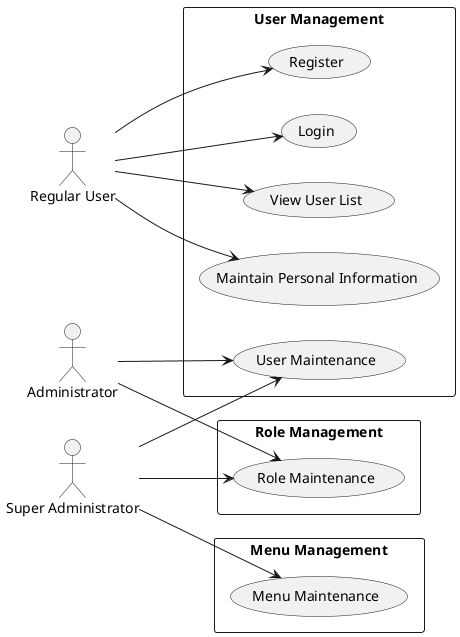 @startuml
left to right direction
actor "Regular User" as user
actor "Administrator" as admin
actor "Super Administrator" as super_admin

rectangle "User Management" {
  user --> (Register)
  user --> (Login)
  user --> (View User List)
  user --> (Maintain Personal Information)
  admin --> (User Maintenance)
  super_admin --> (User Maintenance)
}

rectangle "Role Management" {
  admin --> (Role Maintenance)
  super_admin --> (Role Maintenance)
}

rectangle "Menu Management" {
  super_admin --> (Menu Maintenance)
}
@enduml
